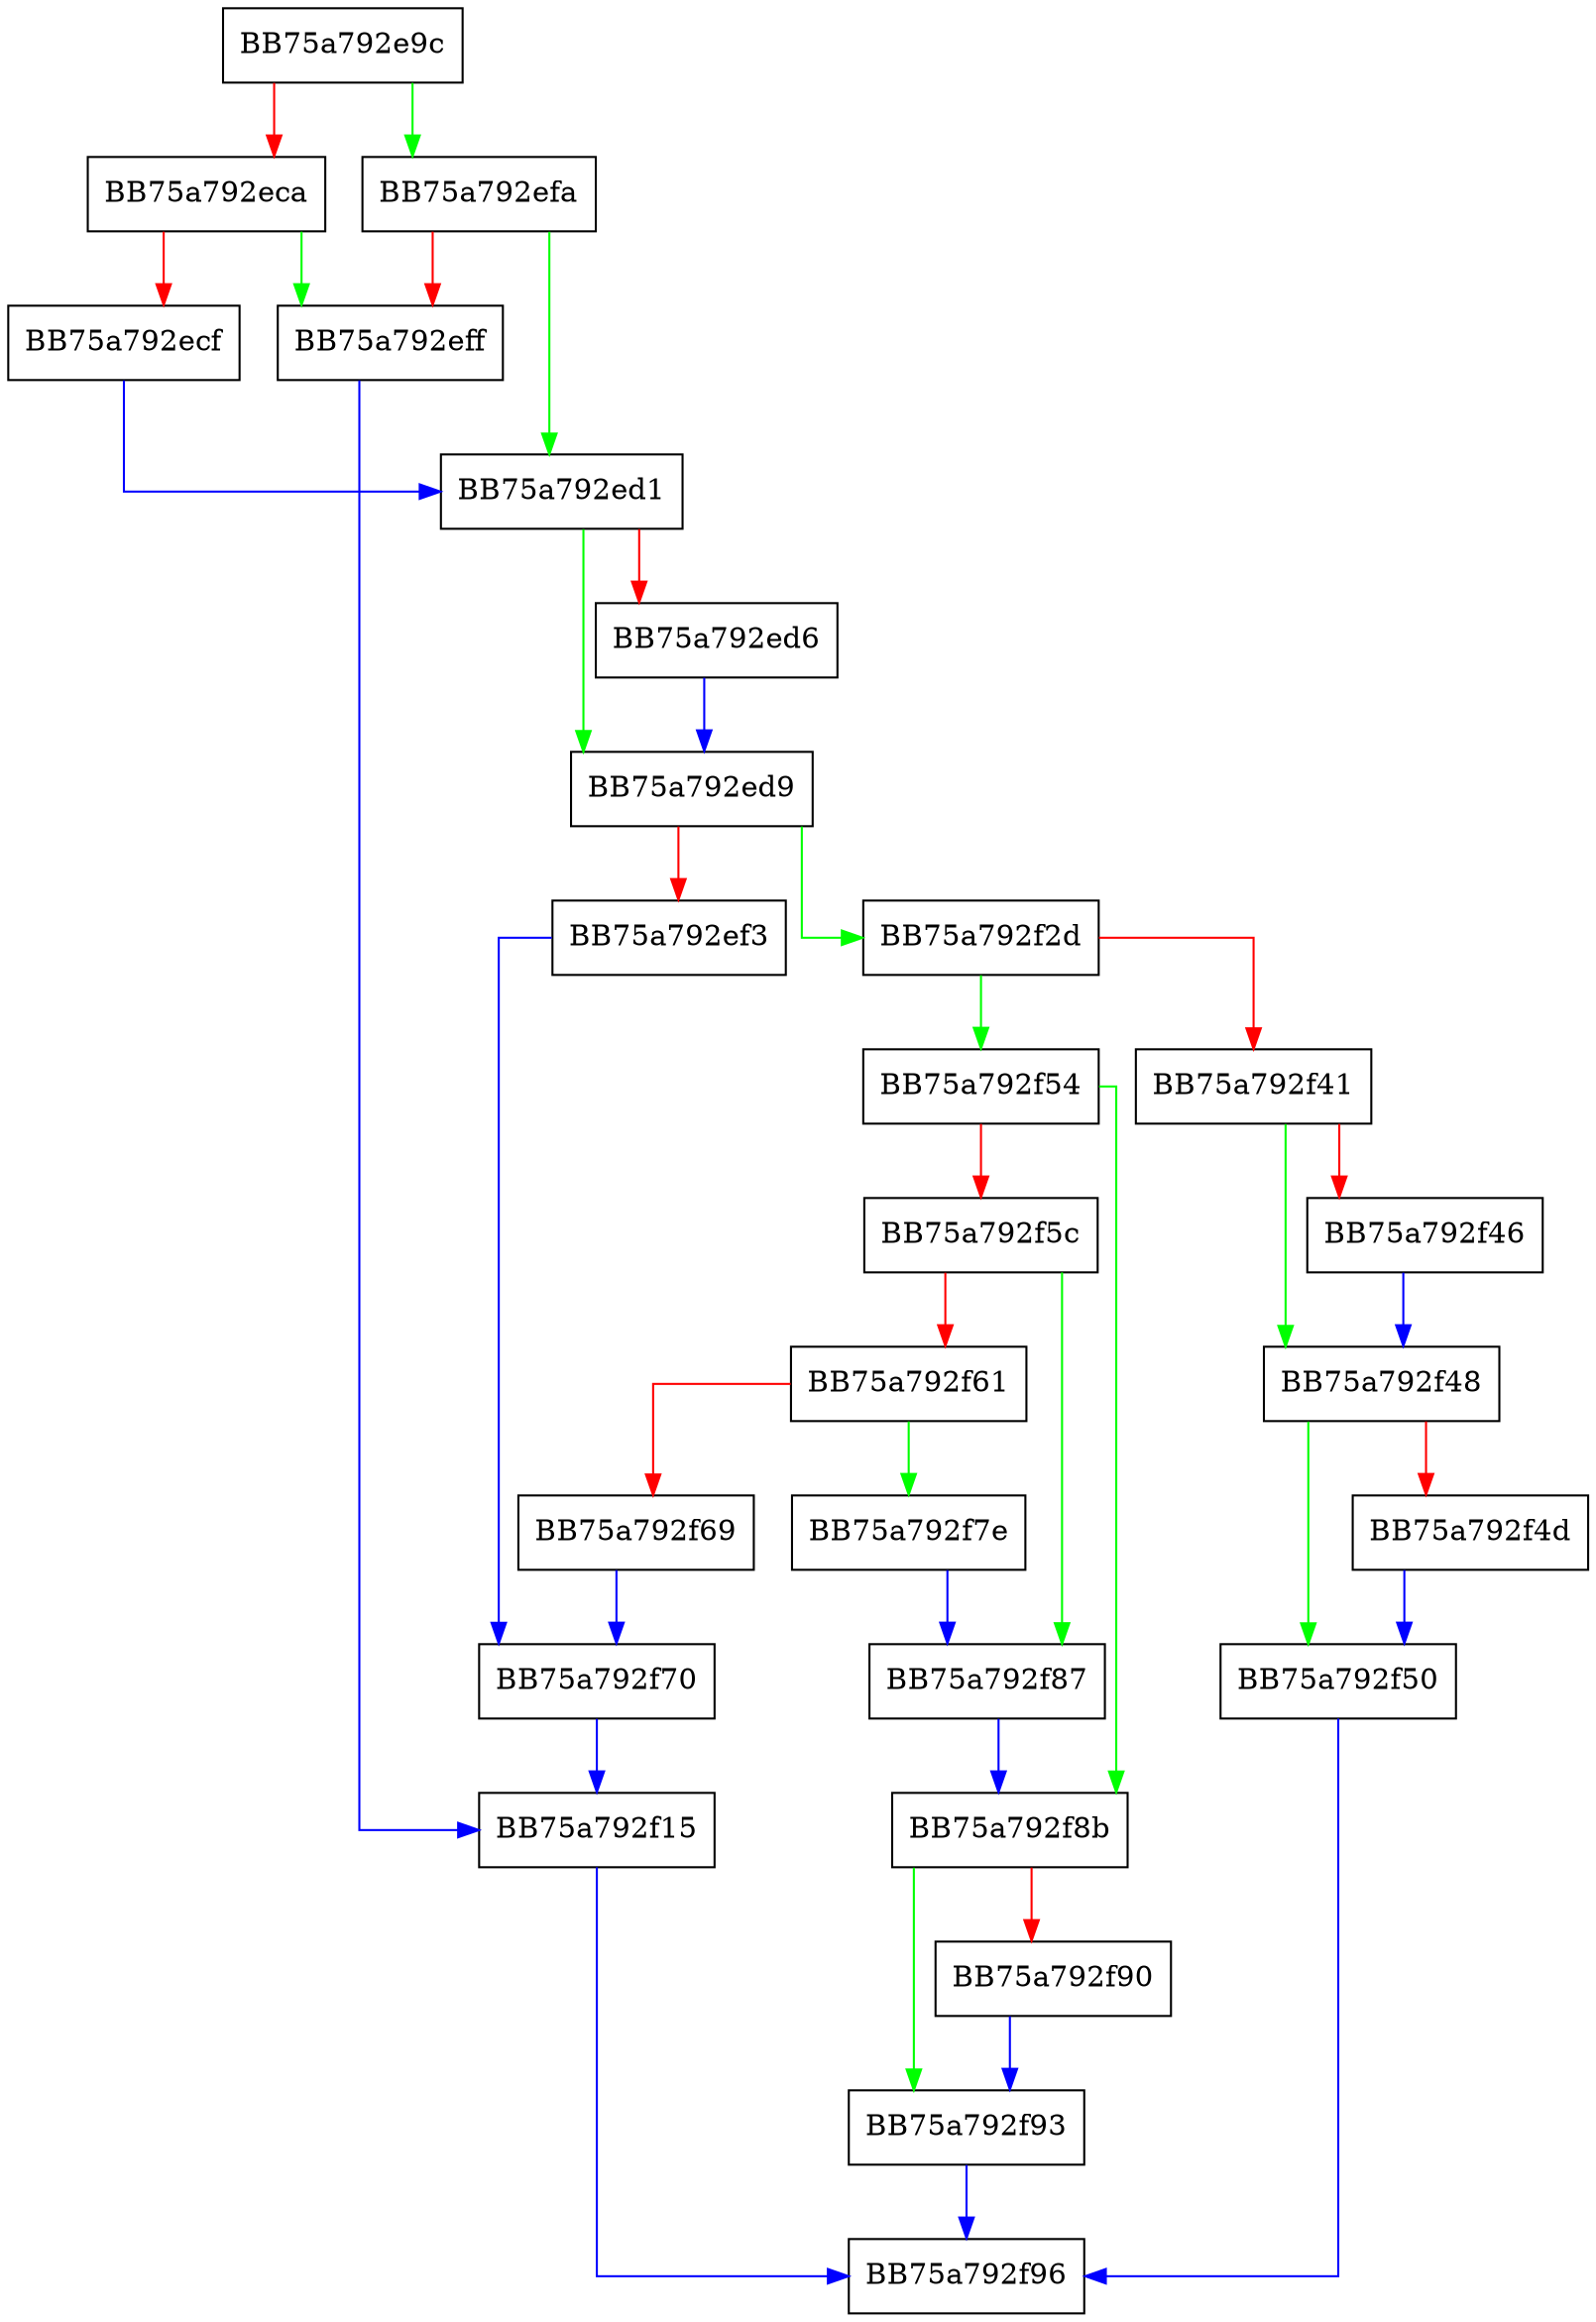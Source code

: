 digraph _wcstombs_internal {
  node [shape="box"];
  graph [splines=ortho];
  BB75a792e9c -> BB75a792efa [color="green"];
  BB75a792e9c -> BB75a792eca [color="red"];
  BB75a792eca -> BB75a792eff [color="green"];
  BB75a792eca -> BB75a792ecf [color="red"];
  BB75a792ecf -> BB75a792ed1 [color="blue"];
  BB75a792ed1 -> BB75a792ed9 [color="green"];
  BB75a792ed1 -> BB75a792ed6 [color="red"];
  BB75a792ed6 -> BB75a792ed9 [color="blue"];
  BB75a792ed9 -> BB75a792f2d [color="green"];
  BB75a792ed9 -> BB75a792ef3 [color="red"];
  BB75a792ef3 -> BB75a792f70 [color="blue"];
  BB75a792efa -> BB75a792ed1 [color="green"];
  BB75a792efa -> BB75a792eff [color="red"];
  BB75a792eff -> BB75a792f15 [color="blue"];
  BB75a792f15 -> BB75a792f96 [color="blue"];
  BB75a792f2d -> BB75a792f54 [color="green"];
  BB75a792f2d -> BB75a792f41 [color="red"];
  BB75a792f41 -> BB75a792f48 [color="green"];
  BB75a792f41 -> BB75a792f46 [color="red"];
  BB75a792f46 -> BB75a792f48 [color="blue"];
  BB75a792f48 -> BB75a792f50 [color="green"];
  BB75a792f48 -> BB75a792f4d [color="red"];
  BB75a792f4d -> BB75a792f50 [color="blue"];
  BB75a792f50 -> BB75a792f96 [color="blue"];
  BB75a792f54 -> BB75a792f8b [color="green"];
  BB75a792f54 -> BB75a792f5c [color="red"];
  BB75a792f5c -> BB75a792f87 [color="green"];
  BB75a792f5c -> BB75a792f61 [color="red"];
  BB75a792f61 -> BB75a792f7e [color="green"];
  BB75a792f61 -> BB75a792f69 [color="red"];
  BB75a792f69 -> BB75a792f70 [color="blue"];
  BB75a792f70 -> BB75a792f15 [color="blue"];
  BB75a792f7e -> BB75a792f87 [color="blue"];
  BB75a792f87 -> BB75a792f8b [color="blue"];
  BB75a792f8b -> BB75a792f93 [color="green"];
  BB75a792f8b -> BB75a792f90 [color="red"];
  BB75a792f90 -> BB75a792f93 [color="blue"];
  BB75a792f93 -> BB75a792f96 [color="blue"];
}